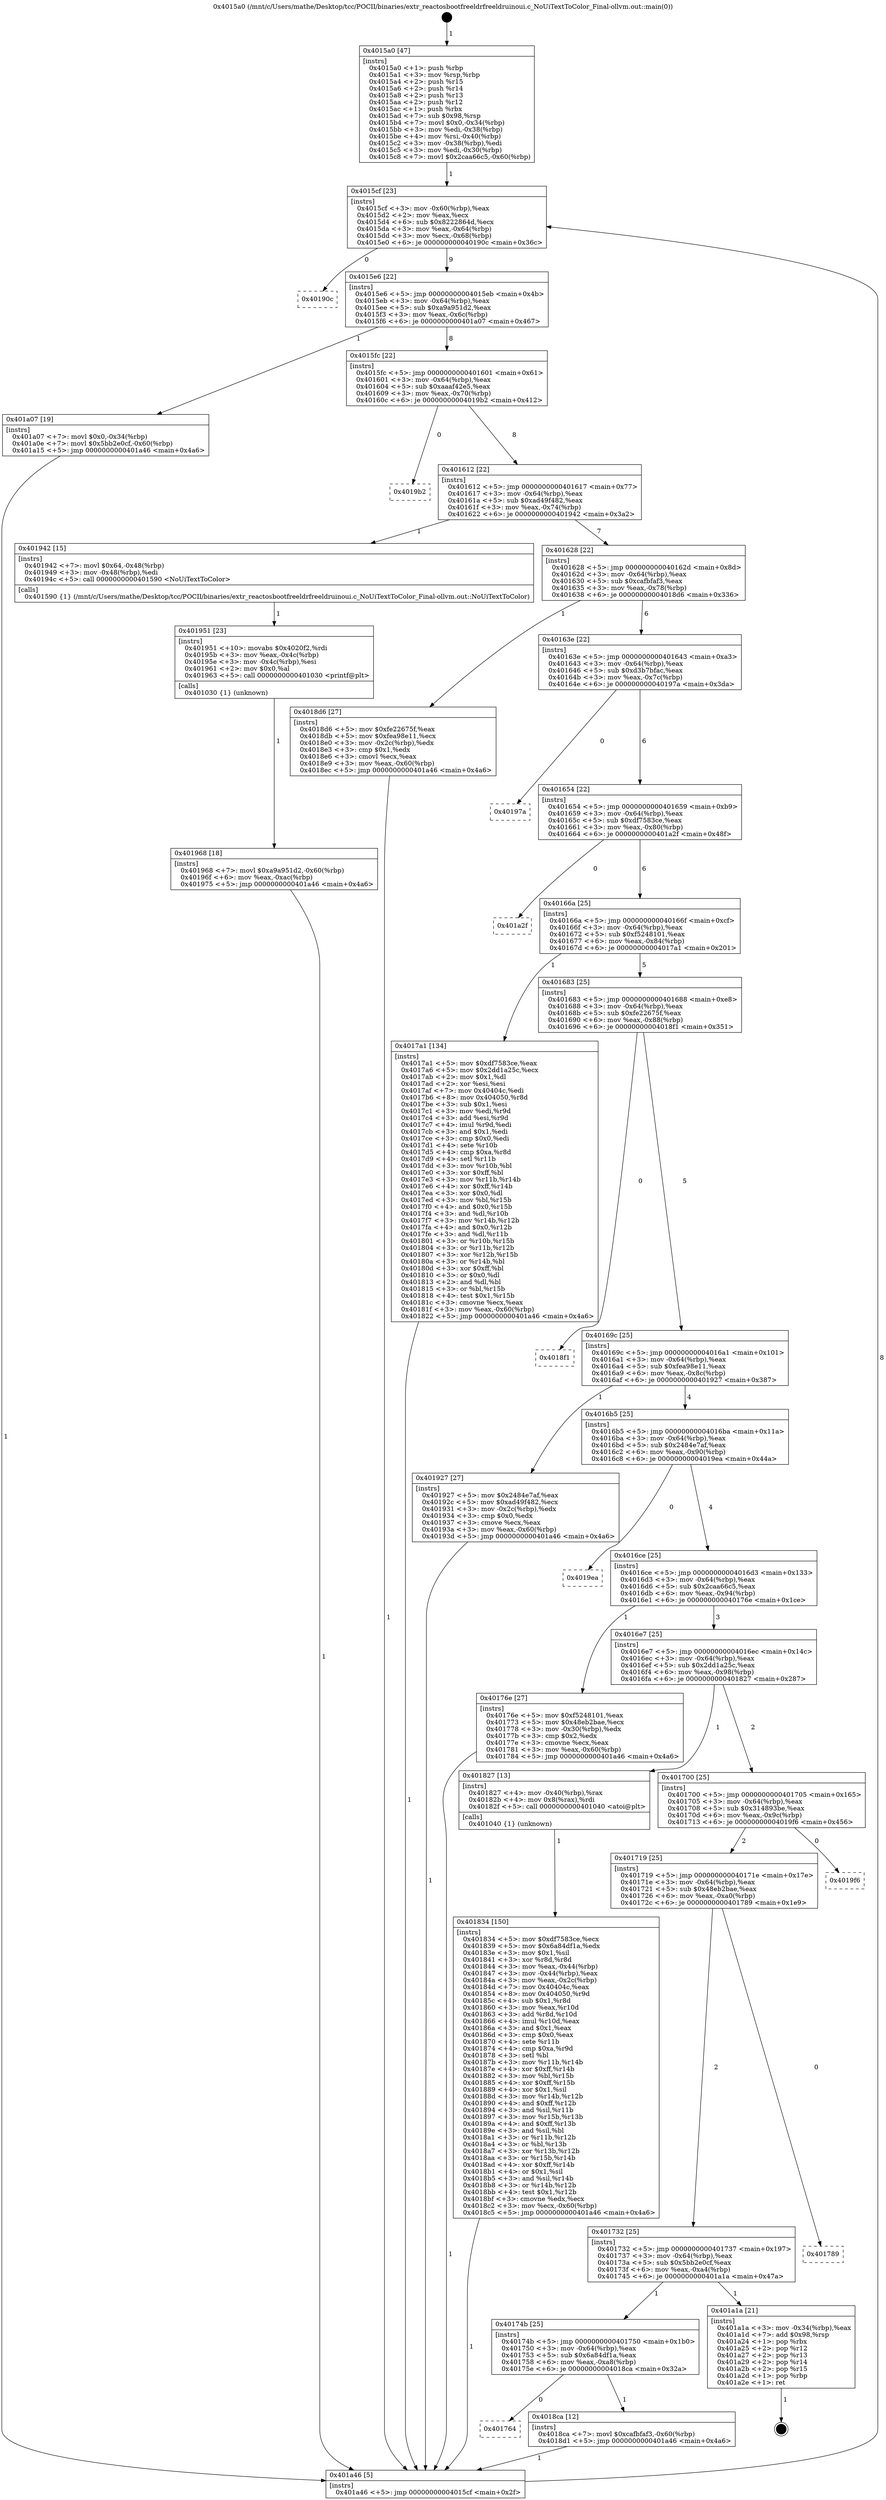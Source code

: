 digraph "0x4015a0" {
  label = "0x4015a0 (/mnt/c/Users/mathe/Desktop/tcc/POCII/binaries/extr_reactosbootfreeldrfreeldruinoui.c_NoUiTextToColor_Final-ollvm.out::main(0))"
  labelloc = "t"
  node[shape=record]

  Entry [label="",width=0.3,height=0.3,shape=circle,fillcolor=black,style=filled]
  "0x4015cf" [label="{
     0x4015cf [23]\l
     | [instrs]\l
     &nbsp;&nbsp;0x4015cf \<+3\>: mov -0x60(%rbp),%eax\l
     &nbsp;&nbsp;0x4015d2 \<+2\>: mov %eax,%ecx\l
     &nbsp;&nbsp;0x4015d4 \<+6\>: sub $0x8222864d,%ecx\l
     &nbsp;&nbsp;0x4015da \<+3\>: mov %eax,-0x64(%rbp)\l
     &nbsp;&nbsp;0x4015dd \<+3\>: mov %ecx,-0x68(%rbp)\l
     &nbsp;&nbsp;0x4015e0 \<+6\>: je 000000000040190c \<main+0x36c\>\l
  }"]
  "0x40190c" [label="{
     0x40190c\l
  }", style=dashed]
  "0x4015e6" [label="{
     0x4015e6 [22]\l
     | [instrs]\l
     &nbsp;&nbsp;0x4015e6 \<+5\>: jmp 00000000004015eb \<main+0x4b\>\l
     &nbsp;&nbsp;0x4015eb \<+3\>: mov -0x64(%rbp),%eax\l
     &nbsp;&nbsp;0x4015ee \<+5\>: sub $0xa9a951d2,%eax\l
     &nbsp;&nbsp;0x4015f3 \<+3\>: mov %eax,-0x6c(%rbp)\l
     &nbsp;&nbsp;0x4015f6 \<+6\>: je 0000000000401a07 \<main+0x467\>\l
  }"]
  Exit [label="",width=0.3,height=0.3,shape=circle,fillcolor=black,style=filled,peripheries=2]
  "0x401a07" [label="{
     0x401a07 [19]\l
     | [instrs]\l
     &nbsp;&nbsp;0x401a07 \<+7\>: movl $0x0,-0x34(%rbp)\l
     &nbsp;&nbsp;0x401a0e \<+7\>: movl $0x5bb2e0cf,-0x60(%rbp)\l
     &nbsp;&nbsp;0x401a15 \<+5\>: jmp 0000000000401a46 \<main+0x4a6\>\l
  }"]
  "0x4015fc" [label="{
     0x4015fc [22]\l
     | [instrs]\l
     &nbsp;&nbsp;0x4015fc \<+5\>: jmp 0000000000401601 \<main+0x61\>\l
     &nbsp;&nbsp;0x401601 \<+3\>: mov -0x64(%rbp),%eax\l
     &nbsp;&nbsp;0x401604 \<+5\>: sub $0xaaaf42e5,%eax\l
     &nbsp;&nbsp;0x401609 \<+3\>: mov %eax,-0x70(%rbp)\l
     &nbsp;&nbsp;0x40160c \<+6\>: je 00000000004019b2 \<main+0x412\>\l
  }"]
  "0x401968" [label="{
     0x401968 [18]\l
     | [instrs]\l
     &nbsp;&nbsp;0x401968 \<+7\>: movl $0xa9a951d2,-0x60(%rbp)\l
     &nbsp;&nbsp;0x40196f \<+6\>: mov %eax,-0xac(%rbp)\l
     &nbsp;&nbsp;0x401975 \<+5\>: jmp 0000000000401a46 \<main+0x4a6\>\l
  }"]
  "0x4019b2" [label="{
     0x4019b2\l
  }", style=dashed]
  "0x401612" [label="{
     0x401612 [22]\l
     | [instrs]\l
     &nbsp;&nbsp;0x401612 \<+5\>: jmp 0000000000401617 \<main+0x77\>\l
     &nbsp;&nbsp;0x401617 \<+3\>: mov -0x64(%rbp),%eax\l
     &nbsp;&nbsp;0x40161a \<+5\>: sub $0xad49f482,%eax\l
     &nbsp;&nbsp;0x40161f \<+3\>: mov %eax,-0x74(%rbp)\l
     &nbsp;&nbsp;0x401622 \<+6\>: je 0000000000401942 \<main+0x3a2\>\l
  }"]
  "0x401951" [label="{
     0x401951 [23]\l
     | [instrs]\l
     &nbsp;&nbsp;0x401951 \<+10\>: movabs $0x4020f2,%rdi\l
     &nbsp;&nbsp;0x40195b \<+3\>: mov %eax,-0x4c(%rbp)\l
     &nbsp;&nbsp;0x40195e \<+3\>: mov -0x4c(%rbp),%esi\l
     &nbsp;&nbsp;0x401961 \<+2\>: mov $0x0,%al\l
     &nbsp;&nbsp;0x401963 \<+5\>: call 0000000000401030 \<printf@plt\>\l
     | [calls]\l
     &nbsp;&nbsp;0x401030 \{1\} (unknown)\l
  }"]
  "0x401942" [label="{
     0x401942 [15]\l
     | [instrs]\l
     &nbsp;&nbsp;0x401942 \<+7\>: movl $0x64,-0x48(%rbp)\l
     &nbsp;&nbsp;0x401949 \<+3\>: mov -0x48(%rbp),%edi\l
     &nbsp;&nbsp;0x40194c \<+5\>: call 0000000000401590 \<NoUiTextToColor\>\l
     | [calls]\l
     &nbsp;&nbsp;0x401590 \{1\} (/mnt/c/Users/mathe/Desktop/tcc/POCII/binaries/extr_reactosbootfreeldrfreeldruinoui.c_NoUiTextToColor_Final-ollvm.out::NoUiTextToColor)\l
  }"]
  "0x401628" [label="{
     0x401628 [22]\l
     | [instrs]\l
     &nbsp;&nbsp;0x401628 \<+5\>: jmp 000000000040162d \<main+0x8d\>\l
     &nbsp;&nbsp;0x40162d \<+3\>: mov -0x64(%rbp),%eax\l
     &nbsp;&nbsp;0x401630 \<+5\>: sub $0xcafbfaf3,%eax\l
     &nbsp;&nbsp;0x401635 \<+3\>: mov %eax,-0x78(%rbp)\l
     &nbsp;&nbsp;0x401638 \<+6\>: je 00000000004018d6 \<main+0x336\>\l
  }"]
  "0x401764" [label="{
     0x401764\l
  }", style=dashed]
  "0x4018d6" [label="{
     0x4018d6 [27]\l
     | [instrs]\l
     &nbsp;&nbsp;0x4018d6 \<+5\>: mov $0xfe22675f,%eax\l
     &nbsp;&nbsp;0x4018db \<+5\>: mov $0xfea98e11,%ecx\l
     &nbsp;&nbsp;0x4018e0 \<+3\>: mov -0x2c(%rbp),%edx\l
     &nbsp;&nbsp;0x4018e3 \<+3\>: cmp $0x1,%edx\l
     &nbsp;&nbsp;0x4018e6 \<+3\>: cmovl %ecx,%eax\l
     &nbsp;&nbsp;0x4018e9 \<+3\>: mov %eax,-0x60(%rbp)\l
     &nbsp;&nbsp;0x4018ec \<+5\>: jmp 0000000000401a46 \<main+0x4a6\>\l
  }"]
  "0x40163e" [label="{
     0x40163e [22]\l
     | [instrs]\l
     &nbsp;&nbsp;0x40163e \<+5\>: jmp 0000000000401643 \<main+0xa3\>\l
     &nbsp;&nbsp;0x401643 \<+3\>: mov -0x64(%rbp),%eax\l
     &nbsp;&nbsp;0x401646 \<+5\>: sub $0xd3b7bfac,%eax\l
     &nbsp;&nbsp;0x40164b \<+3\>: mov %eax,-0x7c(%rbp)\l
     &nbsp;&nbsp;0x40164e \<+6\>: je 000000000040197a \<main+0x3da\>\l
  }"]
  "0x4018ca" [label="{
     0x4018ca [12]\l
     | [instrs]\l
     &nbsp;&nbsp;0x4018ca \<+7\>: movl $0xcafbfaf3,-0x60(%rbp)\l
     &nbsp;&nbsp;0x4018d1 \<+5\>: jmp 0000000000401a46 \<main+0x4a6\>\l
  }"]
  "0x40197a" [label="{
     0x40197a\l
  }", style=dashed]
  "0x401654" [label="{
     0x401654 [22]\l
     | [instrs]\l
     &nbsp;&nbsp;0x401654 \<+5\>: jmp 0000000000401659 \<main+0xb9\>\l
     &nbsp;&nbsp;0x401659 \<+3\>: mov -0x64(%rbp),%eax\l
     &nbsp;&nbsp;0x40165c \<+5\>: sub $0xdf7583ce,%eax\l
     &nbsp;&nbsp;0x401661 \<+3\>: mov %eax,-0x80(%rbp)\l
     &nbsp;&nbsp;0x401664 \<+6\>: je 0000000000401a2f \<main+0x48f\>\l
  }"]
  "0x40174b" [label="{
     0x40174b [25]\l
     | [instrs]\l
     &nbsp;&nbsp;0x40174b \<+5\>: jmp 0000000000401750 \<main+0x1b0\>\l
     &nbsp;&nbsp;0x401750 \<+3\>: mov -0x64(%rbp),%eax\l
     &nbsp;&nbsp;0x401753 \<+5\>: sub $0x6a84df1a,%eax\l
     &nbsp;&nbsp;0x401758 \<+6\>: mov %eax,-0xa8(%rbp)\l
     &nbsp;&nbsp;0x40175e \<+6\>: je 00000000004018ca \<main+0x32a\>\l
  }"]
  "0x401a2f" [label="{
     0x401a2f\l
  }", style=dashed]
  "0x40166a" [label="{
     0x40166a [25]\l
     | [instrs]\l
     &nbsp;&nbsp;0x40166a \<+5\>: jmp 000000000040166f \<main+0xcf\>\l
     &nbsp;&nbsp;0x40166f \<+3\>: mov -0x64(%rbp),%eax\l
     &nbsp;&nbsp;0x401672 \<+5\>: sub $0xf5248101,%eax\l
     &nbsp;&nbsp;0x401677 \<+6\>: mov %eax,-0x84(%rbp)\l
     &nbsp;&nbsp;0x40167d \<+6\>: je 00000000004017a1 \<main+0x201\>\l
  }"]
  "0x401a1a" [label="{
     0x401a1a [21]\l
     | [instrs]\l
     &nbsp;&nbsp;0x401a1a \<+3\>: mov -0x34(%rbp),%eax\l
     &nbsp;&nbsp;0x401a1d \<+7\>: add $0x98,%rsp\l
     &nbsp;&nbsp;0x401a24 \<+1\>: pop %rbx\l
     &nbsp;&nbsp;0x401a25 \<+2\>: pop %r12\l
     &nbsp;&nbsp;0x401a27 \<+2\>: pop %r13\l
     &nbsp;&nbsp;0x401a29 \<+2\>: pop %r14\l
     &nbsp;&nbsp;0x401a2b \<+2\>: pop %r15\l
     &nbsp;&nbsp;0x401a2d \<+1\>: pop %rbp\l
     &nbsp;&nbsp;0x401a2e \<+1\>: ret\l
  }"]
  "0x4017a1" [label="{
     0x4017a1 [134]\l
     | [instrs]\l
     &nbsp;&nbsp;0x4017a1 \<+5\>: mov $0xdf7583ce,%eax\l
     &nbsp;&nbsp;0x4017a6 \<+5\>: mov $0x2dd1a25c,%ecx\l
     &nbsp;&nbsp;0x4017ab \<+2\>: mov $0x1,%dl\l
     &nbsp;&nbsp;0x4017ad \<+2\>: xor %esi,%esi\l
     &nbsp;&nbsp;0x4017af \<+7\>: mov 0x40404c,%edi\l
     &nbsp;&nbsp;0x4017b6 \<+8\>: mov 0x404050,%r8d\l
     &nbsp;&nbsp;0x4017be \<+3\>: sub $0x1,%esi\l
     &nbsp;&nbsp;0x4017c1 \<+3\>: mov %edi,%r9d\l
     &nbsp;&nbsp;0x4017c4 \<+3\>: add %esi,%r9d\l
     &nbsp;&nbsp;0x4017c7 \<+4\>: imul %r9d,%edi\l
     &nbsp;&nbsp;0x4017cb \<+3\>: and $0x1,%edi\l
     &nbsp;&nbsp;0x4017ce \<+3\>: cmp $0x0,%edi\l
     &nbsp;&nbsp;0x4017d1 \<+4\>: sete %r10b\l
     &nbsp;&nbsp;0x4017d5 \<+4\>: cmp $0xa,%r8d\l
     &nbsp;&nbsp;0x4017d9 \<+4\>: setl %r11b\l
     &nbsp;&nbsp;0x4017dd \<+3\>: mov %r10b,%bl\l
     &nbsp;&nbsp;0x4017e0 \<+3\>: xor $0xff,%bl\l
     &nbsp;&nbsp;0x4017e3 \<+3\>: mov %r11b,%r14b\l
     &nbsp;&nbsp;0x4017e6 \<+4\>: xor $0xff,%r14b\l
     &nbsp;&nbsp;0x4017ea \<+3\>: xor $0x0,%dl\l
     &nbsp;&nbsp;0x4017ed \<+3\>: mov %bl,%r15b\l
     &nbsp;&nbsp;0x4017f0 \<+4\>: and $0x0,%r15b\l
     &nbsp;&nbsp;0x4017f4 \<+3\>: and %dl,%r10b\l
     &nbsp;&nbsp;0x4017f7 \<+3\>: mov %r14b,%r12b\l
     &nbsp;&nbsp;0x4017fa \<+4\>: and $0x0,%r12b\l
     &nbsp;&nbsp;0x4017fe \<+3\>: and %dl,%r11b\l
     &nbsp;&nbsp;0x401801 \<+3\>: or %r10b,%r15b\l
     &nbsp;&nbsp;0x401804 \<+3\>: or %r11b,%r12b\l
     &nbsp;&nbsp;0x401807 \<+3\>: xor %r12b,%r15b\l
     &nbsp;&nbsp;0x40180a \<+3\>: or %r14b,%bl\l
     &nbsp;&nbsp;0x40180d \<+3\>: xor $0xff,%bl\l
     &nbsp;&nbsp;0x401810 \<+3\>: or $0x0,%dl\l
     &nbsp;&nbsp;0x401813 \<+2\>: and %dl,%bl\l
     &nbsp;&nbsp;0x401815 \<+3\>: or %bl,%r15b\l
     &nbsp;&nbsp;0x401818 \<+4\>: test $0x1,%r15b\l
     &nbsp;&nbsp;0x40181c \<+3\>: cmovne %ecx,%eax\l
     &nbsp;&nbsp;0x40181f \<+3\>: mov %eax,-0x60(%rbp)\l
     &nbsp;&nbsp;0x401822 \<+5\>: jmp 0000000000401a46 \<main+0x4a6\>\l
  }"]
  "0x401683" [label="{
     0x401683 [25]\l
     | [instrs]\l
     &nbsp;&nbsp;0x401683 \<+5\>: jmp 0000000000401688 \<main+0xe8\>\l
     &nbsp;&nbsp;0x401688 \<+3\>: mov -0x64(%rbp),%eax\l
     &nbsp;&nbsp;0x40168b \<+5\>: sub $0xfe22675f,%eax\l
     &nbsp;&nbsp;0x401690 \<+6\>: mov %eax,-0x88(%rbp)\l
     &nbsp;&nbsp;0x401696 \<+6\>: je 00000000004018f1 \<main+0x351\>\l
  }"]
  "0x401732" [label="{
     0x401732 [25]\l
     | [instrs]\l
     &nbsp;&nbsp;0x401732 \<+5\>: jmp 0000000000401737 \<main+0x197\>\l
     &nbsp;&nbsp;0x401737 \<+3\>: mov -0x64(%rbp),%eax\l
     &nbsp;&nbsp;0x40173a \<+5\>: sub $0x5bb2e0cf,%eax\l
     &nbsp;&nbsp;0x40173f \<+6\>: mov %eax,-0xa4(%rbp)\l
     &nbsp;&nbsp;0x401745 \<+6\>: je 0000000000401a1a \<main+0x47a\>\l
  }"]
  "0x4018f1" [label="{
     0x4018f1\l
  }", style=dashed]
  "0x40169c" [label="{
     0x40169c [25]\l
     | [instrs]\l
     &nbsp;&nbsp;0x40169c \<+5\>: jmp 00000000004016a1 \<main+0x101\>\l
     &nbsp;&nbsp;0x4016a1 \<+3\>: mov -0x64(%rbp),%eax\l
     &nbsp;&nbsp;0x4016a4 \<+5\>: sub $0xfea98e11,%eax\l
     &nbsp;&nbsp;0x4016a9 \<+6\>: mov %eax,-0x8c(%rbp)\l
     &nbsp;&nbsp;0x4016af \<+6\>: je 0000000000401927 \<main+0x387\>\l
  }"]
  "0x401789" [label="{
     0x401789\l
  }", style=dashed]
  "0x401927" [label="{
     0x401927 [27]\l
     | [instrs]\l
     &nbsp;&nbsp;0x401927 \<+5\>: mov $0x2484e7af,%eax\l
     &nbsp;&nbsp;0x40192c \<+5\>: mov $0xad49f482,%ecx\l
     &nbsp;&nbsp;0x401931 \<+3\>: mov -0x2c(%rbp),%edx\l
     &nbsp;&nbsp;0x401934 \<+3\>: cmp $0x0,%edx\l
     &nbsp;&nbsp;0x401937 \<+3\>: cmove %ecx,%eax\l
     &nbsp;&nbsp;0x40193a \<+3\>: mov %eax,-0x60(%rbp)\l
     &nbsp;&nbsp;0x40193d \<+5\>: jmp 0000000000401a46 \<main+0x4a6\>\l
  }"]
  "0x4016b5" [label="{
     0x4016b5 [25]\l
     | [instrs]\l
     &nbsp;&nbsp;0x4016b5 \<+5\>: jmp 00000000004016ba \<main+0x11a\>\l
     &nbsp;&nbsp;0x4016ba \<+3\>: mov -0x64(%rbp),%eax\l
     &nbsp;&nbsp;0x4016bd \<+5\>: sub $0x2484e7af,%eax\l
     &nbsp;&nbsp;0x4016c2 \<+6\>: mov %eax,-0x90(%rbp)\l
     &nbsp;&nbsp;0x4016c8 \<+6\>: je 00000000004019ea \<main+0x44a\>\l
  }"]
  "0x401719" [label="{
     0x401719 [25]\l
     | [instrs]\l
     &nbsp;&nbsp;0x401719 \<+5\>: jmp 000000000040171e \<main+0x17e\>\l
     &nbsp;&nbsp;0x40171e \<+3\>: mov -0x64(%rbp),%eax\l
     &nbsp;&nbsp;0x401721 \<+5\>: sub $0x48eb2bae,%eax\l
     &nbsp;&nbsp;0x401726 \<+6\>: mov %eax,-0xa0(%rbp)\l
     &nbsp;&nbsp;0x40172c \<+6\>: je 0000000000401789 \<main+0x1e9\>\l
  }"]
  "0x4019ea" [label="{
     0x4019ea\l
  }", style=dashed]
  "0x4016ce" [label="{
     0x4016ce [25]\l
     | [instrs]\l
     &nbsp;&nbsp;0x4016ce \<+5\>: jmp 00000000004016d3 \<main+0x133\>\l
     &nbsp;&nbsp;0x4016d3 \<+3\>: mov -0x64(%rbp),%eax\l
     &nbsp;&nbsp;0x4016d6 \<+5\>: sub $0x2caa66c5,%eax\l
     &nbsp;&nbsp;0x4016db \<+6\>: mov %eax,-0x94(%rbp)\l
     &nbsp;&nbsp;0x4016e1 \<+6\>: je 000000000040176e \<main+0x1ce\>\l
  }"]
  "0x4019f6" [label="{
     0x4019f6\l
  }", style=dashed]
  "0x40176e" [label="{
     0x40176e [27]\l
     | [instrs]\l
     &nbsp;&nbsp;0x40176e \<+5\>: mov $0xf5248101,%eax\l
     &nbsp;&nbsp;0x401773 \<+5\>: mov $0x48eb2bae,%ecx\l
     &nbsp;&nbsp;0x401778 \<+3\>: mov -0x30(%rbp),%edx\l
     &nbsp;&nbsp;0x40177b \<+3\>: cmp $0x2,%edx\l
     &nbsp;&nbsp;0x40177e \<+3\>: cmovne %ecx,%eax\l
     &nbsp;&nbsp;0x401781 \<+3\>: mov %eax,-0x60(%rbp)\l
     &nbsp;&nbsp;0x401784 \<+5\>: jmp 0000000000401a46 \<main+0x4a6\>\l
  }"]
  "0x4016e7" [label="{
     0x4016e7 [25]\l
     | [instrs]\l
     &nbsp;&nbsp;0x4016e7 \<+5\>: jmp 00000000004016ec \<main+0x14c\>\l
     &nbsp;&nbsp;0x4016ec \<+3\>: mov -0x64(%rbp),%eax\l
     &nbsp;&nbsp;0x4016ef \<+5\>: sub $0x2dd1a25c,%eax\l
     &nbsp;&nbsp;0x4016f4 \<+6\>: mov %eax,-0x98(%rbp)\l
     &nbsp;&nbsp;0x4016fa \<+6\>: je 0000000000401827 \<main+0x287\>\l
  }"]
  "0x401a46" [label="{
     0x401a46 [5]\l
     | [instrs]\l
     &nbsp;&nbsp;0x401a46 \<+5\>: jmp 00000000004015cf \<main+0x2f\>\l
  }"]
  "0x4015a0" [label="{
     0x4015a0 [47]\l
     | [instrs]\l
     &nbsp;&nbsp;0x4015a0 \<+1\>: push %rbp\l
     &nbsp;&nbsp;0x4015a1 \<+3\>: mov %rsp,%rbp\l
     &nbsp;&nbsp;0x4015a4 \<+2\>: push %r15\l
     &nbsp;&nbsp;0x4015a6 \<+2\>: push %r14\l
     &nbsp;&nbsp;0x4015a8 \<+2\>: push %r13\l
     &nbsp;&nbsp;0x4015aa \<+2\>: push %r12\l
     &nbsp;&nbsp;0x4015ac \<+1\>: push %rbx\l
     &nbsp;&nbsp;0x4015ad \<+7\>: sub $0x98,%rsp\l
     &nbsp;&nbsp;0x4015b4 \<+7\>: movl $0x0,-0x34(%rbp)\l
     &nbsp;&nbsp;0x4015bb \<+3\>: mov %edi,-0x38(%rbp)\l
     &nbsp;&nbsp;0x4015be \<+4\>: mov %rsi,-0x40(%rbp)\l
     &nbsp;&nbsp;0x4015c2 \<+3\>: mov -0x38(%rbp),%edi\l
     &nbsp;&nbsp;0x4015c5 \<+3\>: mov %edi,-0x30(%rbp)\l
     &nbsp;&nbsp;0x4015c8 \<+7\>: movl $0x2caa66c5,-0x60(%rbp)\l
  }"]
  "0x401834" [label="{
     0x401834 [150]\l
     | [instrs]\l
     &nbsp;&nbsp;0x401834 \<+5\>: mov $0xdf7583ce,%ecx\l
     &nbsp;&nbsp;0x401839 \<+5\>: mov $0x6a84df1a,%edx\l
     &nbsp;&nbsp;0x40183e \<+3\>: mov $0x1,%sil\l
     &nbsp;&nbsp;0x401841 \<+3\>: xor %r8d,%r8d\l
     &nbsp;&nbsp;0x401844 \<+3\>: mov %eax,-0x44(%rbp)\l
     &nbsp;&nbsp;0x401847 \<+3\>: mov -0x44(%rbp),%eax\l
     &nbsp;&nbsp;0x40184a \<+3\>: mov %eax,-0x2c(%rbp)\l
     &nbsp;&nbsp;0x40184d \<+7\>: mov 0x40404c,%eax\l
     &nbsp;&nbsp;0x401854 \<+8\>: mov 0x404050,%r9d\l
     &nbsp;&nbsp;0x40185c \<+4\>: sub $0x1,%r8d\l
     &nbsp;&nbsp;0x401860 \<+3\>: mov %eax,%r10d\l
     &nbsp;&nbsp;0x401863 \<+3\>: add %r8d,%r10d\l
     &nbsp;&nbsp;0x401866 \<+4\>: imul %r10d,%eax\l
     &nbsp;&nbsp;0x40186a \<+3\>: and $0x1,%eax\l
     &nbsp;&nbsp;0x40186d \<+3\>: cmp $0x0,%eax\l
     &nbsp;&nbsp;0x401870 \<+4\>: sete %r11b\l
     &nbsp;&nbsp;0x401874 \<+4\>: cmp $0xa,%r9d\l
     &nbsp;&nbsp;0x401878 \<+3\>: setl %bl\l
     &nbsp;&nbsp;0x40187b \<+3\>: mov %r11b,%r14b\l
     &nbsp;&nbsp;0x40187e \<+4\>: xor $0xff,%r14b\l
     &nbsp;&nbsp;0x401882 \<+3\>: mov %bl,%r15b\l
     &nbsp;&nbsp;0x401885 \<+4\>: xor $0xff,%r15b\l
     &nbsp;&nbsp;0x401889 \<+4\>: xor $0x1,%sil\l
     &nbsp;&nbsp;0x40188d \<+3\>: mov %r14b,%r12b\l
     &nbsp;&nbsp;0x401890 \<+4\>: and $0xff,%r12b\l
     &nbsp;&nbsp;0x401894 \<+3\>: and %sil,%r11b\l
     &nbsp;&nbsp;0x401897 \<+3\>: mov %r15b,%r13b\l
     &nbsp;&nbsp;0x40189a \<+4\>: and $0xff,%r13b\l
     &nbsp;&nbsp;0x40189e \<+3\>: and %sil,%bl\l
     &nbsp;&nbsp;0x4018a1 \<+3\>: or %r11b,%r12b\l
     &nbsp;&nbsp;0x4018a4 \<+3\>: or %bl,%r13b\l
     &nbsp;&nbsp;0x4018a7 \<+3\>: xor %r13b,%r12b\l
     &nbsp;&nbsp;0x4018aa \<+3\>: or %r15b,%r14b\l
     &nbsp;&nbsp;0x4018ad \<+4\>: xor $0xff,%r14b\l
     &nbsp;&nbsp;0x4018b1 \<+4\>: or $0x1,%sil\l
     &nbsp;&nbsp;0x4018b5 \<+3\>: and %sil,%r14b\l
     &nbsp;&nbsp;0x4018b8 \<+3\>: or %r14b,%r12b\l
     &nbsp;&nbsp;0x4018bb \<+4\>: test $0x1,%r12b\l
     &nbsp;&nbsp;0x4018bf \<+3\>: cmovne %edx,%ecx\l
     &nbsp;&nbsp;0x4018c2 \<+3\>: mov %ecx,-0x60(%rbp)\l
     &nbsp;&nbsp;0x4018c5 \<+5\>: jmp 0000000000401a46 \<main+0x4a6\>\l
  }"]
  "0x401827" [label="{
     0x401827 [13]\l
     | [instrs]\l
     &nbsp;&nbsp;0x401827 \<+4\>: mov -0x40(%rbp),%rax\l
     &nbsp;&nbsp;0x40182b \<+4\>: mov 0x8(%rax),%rdi\l
     &nbsp;&nbsp;0x40182f \<+5\>: call 0000000000401040 \<atoi@plt\>\l
     | [calls]\l
     &nbsp;&nbsp;0x401040 \{1\} (unknown)\l
  }"]
  "0x401700" [label="{
     0x401700 [25]\l
     | [instrs]\l
     &nbsp;&nbsp;0x401700 \<+5\>: jmp 0000000000401705 \<main+0x165\>\l
     &nbsp;&nbsp;0x401705 \<+3\>: mov -0x64(%rbp),%eax\l
     &nbsp;&nbsp;0x401708 \<+5\>: sub $0x314893be,%eax\l
     &nbsp;&nbsp;0x40170d \<+6\>: mov %eax,-0x9c(%rbp)\l
     &nbsp;&nbsp;0x401713 \<+6\>: je 00000000004019f6 \<main+0x456\>\l
  }"]
  Entry -> "0x4015a0" [label=" 1"]
  "0x4015cf" -> "0x40190c" [label=" 0"]
  "0x4015cf" -> "0x4015e6" [label=" 9"]
  "0x401a1a" -> Exit [label=" 1"]
  "0x4015e6" -> "0x401a07" [label=" 1"]
  "0x4015e6" -> "0x4015fc" [label=" 8"]
  "0x401a07" -> "0x401a46" [label=" 1"]
  "0x4015fc" -> "0x4019b2" [label=" 0"]
  "0x4015fc" -> "0x401612" [label=" 8"]
  "0x401968" -> "0x401a46" [label=" 1"]
  "0x401612" -> "0x401942" [label=" 1"]
  "0x401612" -> "0x401628" [label=" 7"]
  "0x401951" -> "0x401968" [label=" 1"]
  "0x401628" -> "0x4018d6" [label=" 1"]
  "0x401628" -> "0x40163e" [label=" 6"]
  "0x401942" -> "0x401951" [label=" 1"]
  "0x40163e" -> "0x40197a" [label=" 0"]
  "0x40163e" -> "0x401654" [label=" 6"]
  "0x401927" -> "0x401a46" [label=" 1"]
  "0x401654" -> "0x401a2f" [label=" 0"]
  "0x401654" -> "0x40166a" [label=" 6"]
  "0x4018ca" -> "0x401a46" [label=" 1"]
  "0x40166a" -> "0x4017a1" [label=" 1"]
  "0x40166a" -> "0x401683" [label=" 5"]
  "0x40174b" -> "0x401764" [label=" 0"]
  "0x401683" -> "0x4018f1" [label=" 0"]
  "0x401683" -> "0x40169c" [label=" 5"]
  "0x4018d6" -> "0x401a46" [label=" 1"]
  "0x40169c" -> "0x401927" [label=" 1"]
  "0x40169c" -> "0x4016b5" [label=" 4"]
  "0x401732" -> "0x40174b" [label=" 1"]
  "0x4016b5" -> "0x4019ea" [label=" 0"]
  "0x4016b5" -> "0x4016ce" [label=" 4"]
  "0x40174b" -> "0x4018ca" [label=" 1"]
  "0x4016ce" -> "0x40176e" [label=" 1"]
  "0x4016ce" -> "0x4016e7" [label=" 3"]
  "0x40176e" -> "0x401a46" [label=" 1"]
  "0x4015a0" -> "0x4015cf" [label=" 1"]
  "0x401a46" -> "0x4015cf" [label=" 8"]
  "0x4017a1" -> "0x401a46" [label=" 1"]
  "0x401719" -> "0x401732" [label=" 2"]
  "0x4016e7" -> "0x401827" [label=" 1"]
  "0x4016e7" -> "0x401700" [label=" 2"]
  "0x401827" -> "0x401834" [label=" 1"]
  "0x401834" -> "0x401a46" [label=" 1"]
  "0x401719" -> "0x401789" [label=" 0"]
  "0x401700" -> "0x4019f6" [label=" 0"]
  "0x401700" -> "0x401719" [label=" 2"]
  "0x401732" -> "0x401a1a" [label=" 1"]
}
